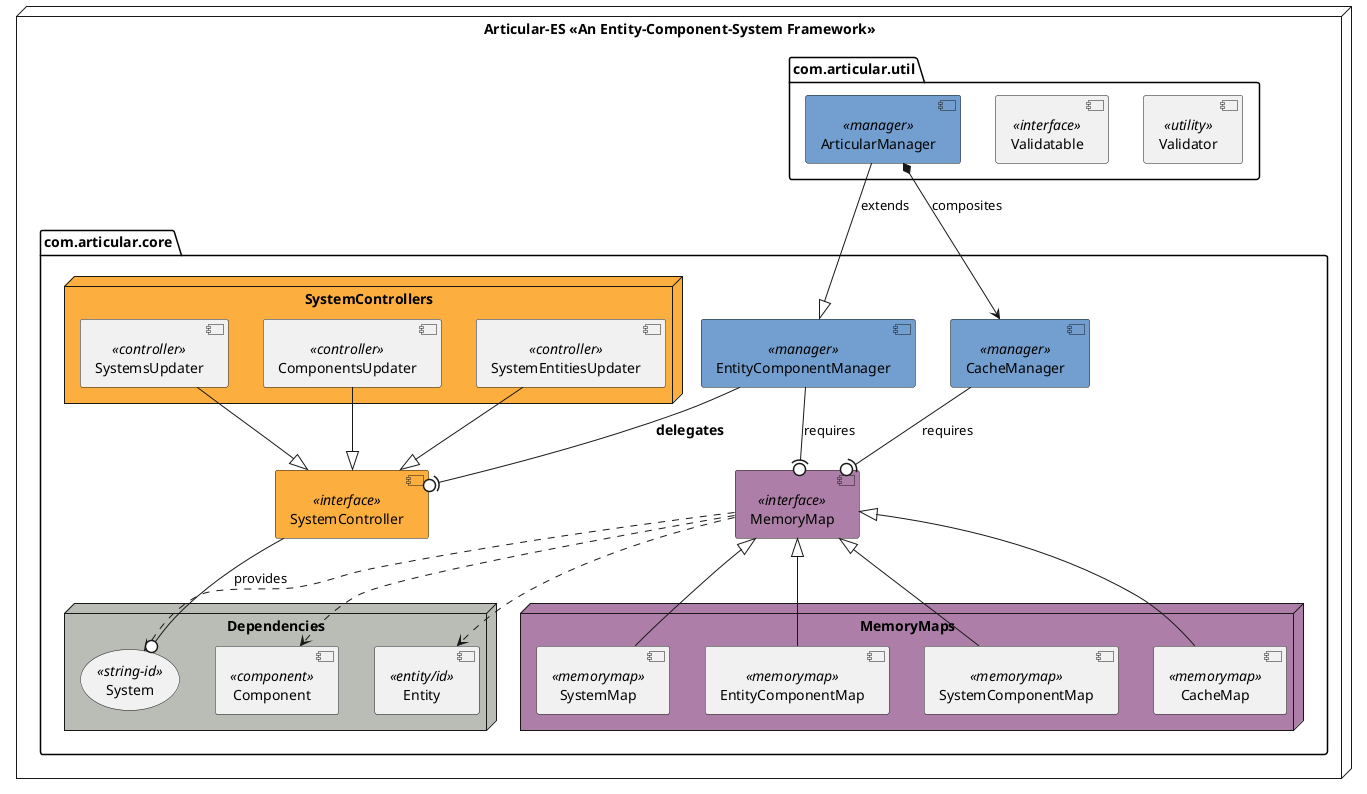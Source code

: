 @startuml
'https://plantuml.com/component-diagram

node "Articular-ES <<An Entity-Component-System Framework>>" {
    package "com.articular.core"
    package "com.articular.util"
}

package "com.articular.core" {
    [MemoryMap] <<interface>> #AD7FA8
    [SystemController] <<interface>> #FCAF3E
    [EntityComponentManager] <<manager>> #729FCF
    [CacheManager] <<manager>> #729FCF
    [EntityComponentManager] --(0 MemoryMap : requires
    [CacheManager] --(0 MemoryMap : requires
    [EntityComponentManager] --(0 SystemController : ===delegates

    node "SystemControllers" #FCAF3E {
        [SystemsUpdater] <<controller>>
        [ComponentsUpdater] <<controller>>
        [SystemEntitiesUpdater] <<controller>>

        [SystemsUpdater] --|> [SystemController]
        [ComponentsUpdater] --|> [SystemController]
        [SystemEntitiesUpdater] --|> [SystemController]
    }

    node "Dependencies" #BABDB6 {
        (System) <<string-id>>
        [Component] <<component>>
        [Entity] <<entity/id>>

        [MemoryMap] ..> [Component]
        [MemoryMap] ..> [Entity]
        [MemoryMap] ..> (System)
        [SystemController] --0 (System) : provides
    }

    node "MemoryMaps" #AD7FA8 {
        [SystemMap] <<memorymap>>
        [EntityComponentMap] <<memorymap>>
        [SystemComponentMap] <<memorymap>>
        [CacheMap] <<memorymap>>

        [MemoryMap] <|-- [SystemMap]
        [MemoryMap] <|-- [EntityComponentMap]
        [MemoryMap] <|-- [SystemComponentMap]
        [MemoryMap] <|-- [CacheMap]
    }
}

package "com.articular.util" {
    [Validator] <<utility>>
    [Validatable] <<interface>>
    [ArticularManager] <<manager>> #729FCF
    [ArticularManager] --|> [EntityComponentManager] : extends
    [ArticularManager] *--> [CacheManager] : composites
}

@enduml